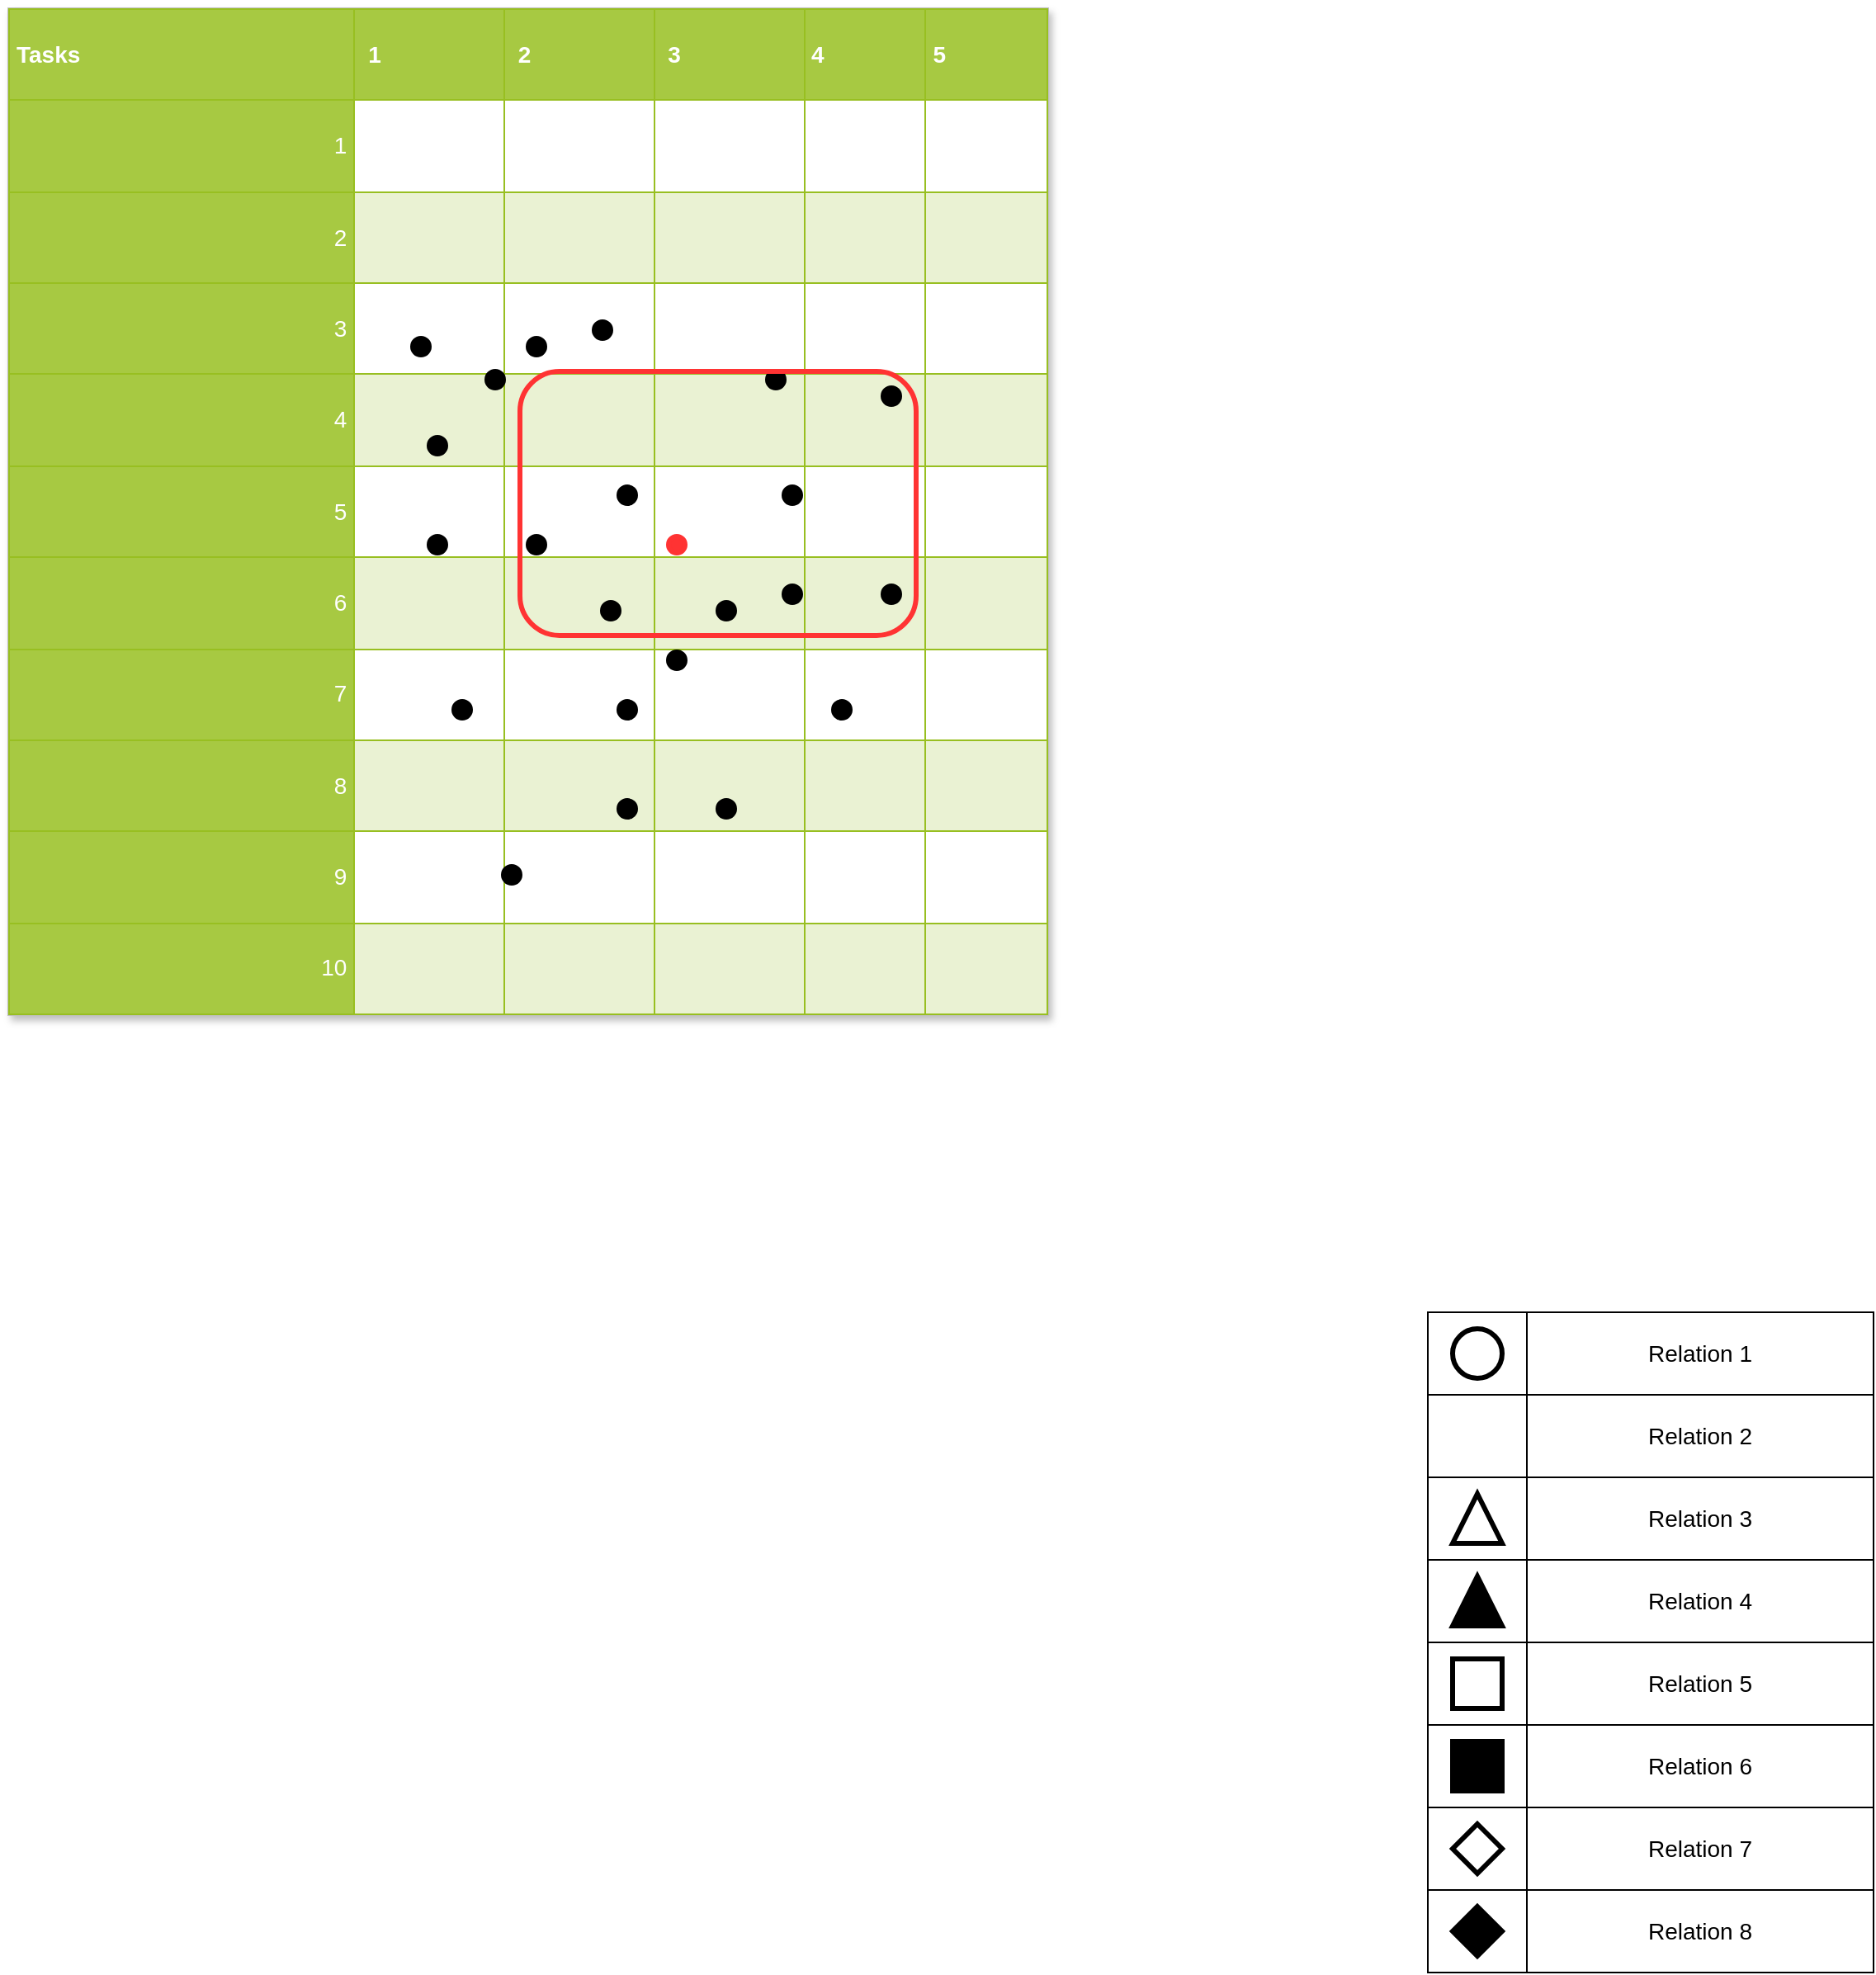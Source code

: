 <mxfile version="20.0.4" type="github">
  <diagram name="Page-1" id="bd83a815-5ea8-2e97-e5ec-87c9f400f2fa">
    <mxGraphModel dx="1550" dy="843" grid="1" gridSize="10" guides="1" tooltips="1" connect="1" arrows="1" fold="1" page="1" pageScale="1.5" pageWidth="1169" pageHeight="826" background="none" math="0" shadow="0">
      <root>
        <mxCell id="0" style=";html=1;" />
        <mxCell id="1" style=";html=1;" parent="0" />
        <mxCell id="1516e18e63f93b96-4" value="" style="whiteSpace=wrap;html=1;rounded=0;shadow=0;strokeWidth=1;fontSize=14" parent="1" vertex="1">
          <mxGeometry x="1400" y="1140" width="60" height="50" as="geometry" />
        </mxCell>
        <mxCell id="1516e18e63f93b96-5" value="Relation 8" style="whiteSpace=wrap;html=1;rounded=0;shadow=0;strokeWidth=1;fontSize=14" parent="1" vertex="1">
          <mxGeometry x="1460" y="1140" width="210" height="50" as="geometry" />
        </mxCell>
        <mxCell id="1516e18e63f93b96-12" value="" style="rhombus;whiteSpace=wrap;html=1;rounded=0;shadow=0;strokeWidth=3;fillColor=#000000;fontSize=14" parent="1" vertex="1">
          <mxGeometry x="1415" y="1150" width="30" height="30" as="geometry" />
        </mxCell>
        <mxCell id="1516e18e63f93b96-14" value="" style="whiteSpace=wrap;html=1;rounded=0;shadow=0;strokeWidth=1;fontSize=14" parent="1" vertex="1">
          <mxGeometry x="1400" y="1090" width="60" height="50" as="geometry" />
        </mxCell>
        <mxCell id="1516e18e63f93b96-15" value="Relation 7" style="whiteSpace=wrap;html=1;rounded=0;shadow=0;strokeWidth=1;fontSize=14" parent="1" vertex="1">
          <mxGeometry x="1460" y="1090" width="210" height="50" as="geometry" />
        </mxCell>
        <mxCell id="1516e18e63f93b96-18" value="" style="whiteSpace=wrap;html=1;rounded=0;shadow=0;strokeWidth=1;fontSize=14" parent="1" vertex="1">
          <mxGeometry x="1400" y="1040" width="60" height="50" as="geometry" />
        </mxCell>
        <mxCell id="1516e18e63f93b96-19" value="Relation 6" style="whiteSpace=wrap;html=1;rounded=0;shadow=0;strokeWidth=1;fontSize=14" parent="1" vertex="1">
          <mxGeometry x="1460" y="1040" width="210" height="50" as="geometry" />
        </mxCell>
        <mxCell id="1516e18e63f93b96-20" value="" style="whiteSpace=wrap;html=1;rounded=0;shadow=0;strokeWidth=1;fontSize=14" parent="1" vertex="1">
          <mxGeometry x="1400" y="990" width="60" height="50" as="geometry" />
        </mxCell>
        <mxCell id="1516e18e63f93b96-21" value="Relation 5" style="whiteSpace=wrap;html=1;rounded=0;shadow=0;strokeWidth=1;fontSize=14" parent="1" vertex="1">
          <mxGeometry x="1460" y="990" width="210" height="50" as="geometry" />
        </mxCell>
        <mxCell id="1516e18e63f93b96-22" value="" style="whiteSpace=wrap;html=1;rounded=0;shadow=0;strokeWidth=1;fontSize=14" parent="1" vertex="1">
          <mxGeometry x="1400" y="940" width="60" height="50" as="geometry" />
        </mxCell>
        <mxCell id="1516e18e63f93b96-23" value="Relation 4" style="whiteSpace=wrap;html=1;rounded=0;shadow=0;strokeWidth=1;fontSize=14" parent="1" vertex="1">
          <mxGeometry x="1460" y="940" width="210" height="50" as="geometry" />
        </mxCell>
        <mxCell id="1516e18e63f93b96-24" value="" style="whiteSpace=wrap;html=1;rounded=0;shadow=0;strokeWidth=1;fontSize=14" parent="1" vertex="1">
          <mxGeometry x="1400" y="890" width="60" height="50" as="geometry" />
        </mxCell>
        <mxCell id="1516e18e63f93b96-25" value="Relation 3" style="whiteSpace=wrap;html=1;rounded=0;shadow=0;strokeWidth=1;fontSize=14" parent="1" vertex="1">
          <mxGeometry x="1460" y="890" width="210" height="50" as="geometry" />
        </mxCell>
        <mxCell id="1516e18e63f93b96-26" value="" style="whiteSpace=wrap;html=1;rounded=0;shadow=0;strokeWidth=1;fontSize=14" parent="1" vertex="1">
          <mxGeometry x="1400" y="840" width="60" height="50" as="geometry" />
        </mxCell>
        <mxCell id="1516e18e63f93b96-27" value="Relation 2" style="whiteSpace=wrap;html=1;rounded=0;shadow=0;strokeWidth=1;fontSize=14" parent="1" vertex="1">
          <mxGeometry x="1460" y="840" width="210" height="50" as="geometry" />
        </mxCell>
        <mxCell id="1516e18e63f93b96-28" value="" style="whiteSpace=wrap;html=1;rounded=0;shadow=0;strokeWidth=1;fontSize=14" parent="1" vertex="1">
          <mxGeometry x="1400" y="790" width="60" height="50" as="geometry" />
        </mxCell>
        <mxCell id="1516e18e63f93b96-29" value="Relation 1" style="whiteSpace=wrap;html=1;rounded=0;shadow=0;strokeWidth=1;fontSize=14" parent="1" vertex="1">
          <mxGeometry x="1460" y="790" width="210" height="50" as="geometry" />
        </mxCell>
        <object label="&lt;table border=&quot;1&quot; width=&quot;100%&quot; cellpadding=&quot;4&quot; style=&quot;width: 100% ; height: 100% ; border-collapse: collapse&quot;&gt;&lt;tbody&gt;&lt;tr style=&quot;background-color: #a7c942 ; color: #ffffff ; border: 1px solid #98bf21&quot;&gt;&lt;th&gt;Tasks&lt;/th&gt;&lt;th&gt;&amp;nbsp;1&lt;/th&gt;&lt;th&gt;&amp;nbsp;2&lt;/th&gt;&lt;th&gt;&amp;nbsp;3&lt;/th&gt;&lt;th&gt;4&lt;/th&gt;&lt;th&gt;5&lt;/th&gt;&lt;/tr&gt;&lt;tr style=&quot;border: 1px solid #98bf21&quot;&gt;&lt;td style=&quot;text-align: right; background-color: rgb(167, 201, 66); color: rgb(255, 255, 255); border: 1px solid rgb(152, 191, 33);&quot;&gt;1&lt;/td&gt;&lt;td&gt;&lt;/td&gt;&lt;td&gt;&lt;/td&gt;&lt;td&gt;&lt;br&gt;&lt;/td&gt;&lt;td&gt;&lt;br&gt;&lt;/td&gt;&lt;td&gt;&lt;br&gt;&lt;/td&gt;&lt;/tr&gt;&lt;tr style=&quot;background-color: #eaf2d3 ; border: 1px solid #98bf21&quot;&gt;&lt;td style=&quot;text-align: right; background-color: rgb(167, 201, 66); color: rgb(255, 255, 255); border: 1px solid rgb(152, 191, 33);&quot;&gt;2&lt;/td&gt;&lt;td&gt;&lt;/td&gt;&lt;td&gt;&lt;/td&gt;&lt;td&gt;&lt;br&gt;&lt;/td&gt;&lt;td&gt;&lt;br&gt;&lt;/td&gt;&lt;td&gt;&lt;br&gt;&lt;/td&gt;&lt;/tr&gt;&lt;tr style=&quot;border: 1px solid #98bf21&quot;&gt;&lt;td style=&quot;text-align: right; background-color: rgb(167, 201, 66); color: rgb(255, 255, 255); border: 1px solid rgb(152, 191, 33);&quot;&gt;3&lt;/td&gt;&lt;td&gt;&lt;/td&gt;&lt;td&gt;&lt;/td&gt;&lt;td&gt;&lt;br&gt;&lt;/td&gt;&lt;td&gt;&lt;br&gt;&lt;/td&gt;&lt;td&gt;&lt;br&gt;&lt;/td&gt;&lt;/tr&gt;&lt;tr style=&quot;background-color: #eaf2d3 ; border: 1px solid #98bf21&quot;&gt;&lt;td style=&quot;text-align: right; background-color: rgb(167, 201, 66); color: rgb(255, 255, 255); border: 1px solid rgb(152, 191, 33);&quot;&gt;&amp;nbsp;4&lt;/td&gt;&lt;td&gt;&lt;/td&gt;&lt;td&gt;&lt;/td&gt;&lt;td&gt;&lt;br&gt;&lt;/td&gt;&lt;td&gt;&lt;br&gt;&lt;/td&gt;&lt;td&gt;&lt;br&gt;&lt;/td&gt;&lt;/tr&gt;&lt;tr style=&quot;border: 1px solid #98bf21&quot;&gt;&lt;td style=&quot;text-align: right; background-color: rgb(167, 201, 66); color: rgb(255, 255, 255); border: 1px solid rgb(152, 191, 33);&quot;&gt;5&lt;br&gt;&lt;/td&gt;&lt;td style=&quot;text-align: right;&quot;&gt;&lt;br&gt;&lt;/td&gt;&lt;td style=&quot;text-align: right;&quot;&gt;&lt;br&gt;&lt;/td&gt;&lt;td style=&quot;text-align: right;&quot;&gt;&lt;br&gt;&lt;/td&gt;&lt;td style=&quot;text-align: right;&quot;&gt;&lt;br&gt;&lt;/td&gt;&lt;td style=&quot;text-align: right;&quot;&gt;&lt;br&gt;&lt;/td&gt;&lt;/tr&gt;&lt;tr style=&quot;background-color: #eaf2d3 ; border: 1px solid #98bf21&quot;&gt;&lt;td style=&quot;text-align: right; background-color: rgb(167, 201, 66); color: rgb(255, 255, 255); border: 1px solid rgb(152, 191, 33);&quot;&gt;6&lt;br&gt;&lt;/td&gt;&lt;td style=&quot;text-align: right;&quot;&gt;&lt;br&gt;&lt;/td&gt;&lt;td style=&quot;text-align: right;&quot;&gt;&lt;br&gt;&lt;/td&gt;&lt;td style=&quot;text-align: right;&quot;&gt;&lt;br&gt;&lt;/td&gt;&lt;td style=&quot;text-align: right;&quot;&gt;&lt;br&gt;&lt;/td&gt;&lt;td style=&quot;text-align: right;&quot;&gt;&lt;br&gt;&lt;/td&gt;&lt;/tr&gt;&lt;tr style=&quot;border: 1px solid #98bf21&quot;&gt;&lt;td style=&quot;text-align: right; background-color: rgb(167, 201, 66); color: rgb(255, 255, 255); border: 1px solid rgb(152, 191, 33);&quot;&gt;&amp;nbsp;7&lt;br&gt;&lt;/td&gt;&lt;td style=&quot;text-align: right;&quot;&gt;&lt;br&gt;&lt;/td&gt;&lt;td style=&quot;text-align: right;&quot;&gt;&lt;br&gt;&lt;/td&gt;&lt;td style=&quot;text-align: right;&quot;&gt;&lt;br&gt;&lt;/td&gt;&lt;td style=&quot;text-align: right;&quot;&gt;&lt;br&gt;&lt;/td&gt;&lt;td style=&quot;text-align: right;&quot;&gt;&lt;br&gt;&lt;/td&gt;&lt;/tr&gt;&lt;tr style=&quot;background-color: #eaf2d3 ; border: 1px solid #98bf21&quot;&gt;&lt;td style=&quot;text-align: right; background-color: rgb(167, 201, 66); color: rgb(255, 255, 255); border: 1px solid rgb(152, 191, 33);&quot;&gt;8&lt;br&gt;&lt;/td&gt;&lt;td style=&quot;text-align: right;&quot;&gt;&lt;br&gt;&lt;/td&gt;&lt;td style=&quot;text-align: right;&quot;&gt;&lt;br&gt;&lt;/td&gt;&lt;td style=&quot;text-align: right;&quot;&gt;&lt;br&gt;&lt;/td&gt;&lt;td style=&quot;text-align: right;&quot;&gt;&lt;br&gt;&lt;/td&gt;&lt;td style=&quot;text-align: right;&quot;&gt;&lt;br&gt;&lt;/td&gt;&lt;/tr&gt;&lt;tr style=&quot;border: 1px solid #98bf21&quot;&gt;&lt;td style=&quot;text-align: right; background-color: rgb(167, 201, 66); color: rgb(255, 255, 255); border: 1px solid rgb(152, 191, 33);&quot;&gt;9&lt;br&gt;&lt;/td&gt;&lt;td style=&quot;text-align: right;&quot;&gt;&lt;br&gt;&lt;/td&gt;&lt;td style=&quot;text-align: right;&quot;&gt;&lt;br&gt;&lt;/td&gt;&lt;td style=&quot;text-align: right;&quot;&gt;&lt;br&gt;&lt;/td&gt;&lt;td style=&quot;text-align: right;&quot;&gt;&lt;br&gt;&lt;/td&gt;&lt;td style=&quot;text-align: right;&quot;&gt;&lt;br&gt;&lt;/td&gt;&lt;/tr&gt;&lt;tr style=&quot;background-color: #eaf2d3 ; border: 1px solid #98bf21&quot;&gt;&lt;td style=&quot;text-align: right; background-color: rgb(167, 201, 66); color: rgb(255, 255, 255); border: 1px solid rgb(152, 191, 33);&quot;&gt;10&lt;br&gt;&lt;/td&gt;&lt;td&gt;&lt;br&gt;&lt;/td&gt;&lt;td&gt;&lt;br&gt;&lt;/td&gt;&lt;td&gt;&lt;br&gt;&lt;/td&gt;&lt;td&gt;&lt;br&gt;&lt;/td&gt;&lt;td&gt;&lt;br&gt;&lt;/td&gt;&lt;/tr&gt;&lt;/tbody&gt;&lt;/table&gt;" Y="" id="1516e18e63f93b96-1">
          <mxCell style="text;html=1;strokeColor=#c0c0c0;fillColor=#ffffff;overflow=fill;rounded=0;shadow=1;fontSize=14;fontColor=#000000;deletable=1;resizable=1;fixedWidth=0;autosize=1;imageAspect=1;" parent="1" vertex="1">
            <mxGeometry x="540" width="630" height="610" as="geometry" />
          </mxCell>
        </object>
        <mxCell id="1516e18e63f93b96-6" value="" style="ellipse;whiteSpace=wrap;html=1;rounded=0;shadow=0;strokeWidth=3;fontSize=14" parent="1" vertex="1">
          <mxGeometry x="1415" y="800" width="30" height="30" as="geometry" />
        </mxCell>
        <mxCell id="1516e18e63f93b96-7" value="" style="ellipse;whiteSpace=wrap;html=1;rounded=0;shadow=0;strokeWidth=3;fontSize=14;fillColor=#000000;" parent="1" vertex="1">
          <mxGeometry x="810" y="420" width="10" height="10" as="geometry" />
        </mxCell>
        <mxCell id="1516e18e63f93b96-8" value="" style="triangle;whiteSpace=wrap;html=1;rounded=0;shadow=0;strokeWidth=3;fillColor=#000000;fontSize=14;direction=north;" parent="1" vertex="1">
          <mxGeometry x="1415" y="950" width="30" height="30" as="geometry" />
        </mxCell>
        <mxCell id="1516e18e63f93b96-9" value="" style="triangle;whiteSpace=wrap;html=1;rounded=0;shadow=0;strokeWidth=3;fontSize=14;direction=north;" parent="1" vertex="1">
          <mxGeometry x="1415" y="900" width="30" height="30" as="geometry" />
        </mxCell>
        <mxCell id="1516e18e63f93b96-10" value="" style="whiteSpace=wrap;html=1;rounded=0;shadow=0;strokeWidth=3;fontSize=14" parent="1" vertex="1">
          <mxGeometry x="1415" y="1000" width="30" height="30" as="geometry" />
        </mxCell>
        <mxCell id="1516e18e63f93b96-11" value="" style="whiteSpace=wrap;html=1;rounded=0;shadow=0;strokeWidth=3;fillColor=#000000;fontSize=14" parent="1" vertex="1">
          <mxGeometry x="1415" y="1050" width="30" height="30" as="geometry" />
        </mxCell>
        <mxCell id="1516e18e63f93b96-13" value="" style="rhombus;whiteSpace=wrap;html=1;rounded=0;shadow=0;strokeWidth=3;fontSize=14" parent="1" vertex="1">
          <mxGeometry x="1415" y="1100" width="30" height="30" as="geometry" />
        </mxCell>
        <mxCell id="Y8sGtOeTiqW53uMvUCJc-3" value="" style="ellipse;whiteSpace=wrap;html=1;rounded=0;shadow=0;strokeWidth=3;fontSize=14;fillColor=#000000;" vertex="1" parent="1">
          <mxGeometry x="910" y="420" width="10" height="10" as="geometry" />
        </mxCell>
        <mxCell id="Y8sGtOeTiqW53uMvUCJc-4" value="" style="ellipse;whiteSpace=wrap;html=1;rounded=0;shadow=0;strokeWidth=3;fontSize=14;fillColor=#000000;" vertex="1" parent="1">
          <mxGeometry x="900" y="360" width="10" height="10" as="geometry" />
        </mxCell>
        <mxCell id="Y8sGtOeTiqW53uMvUCJc-5" value="" style="ellipse;whiteSpace=wrap;html=1;rounded=0;shadow=0;strokeWidth=3;fontSize=14;fillColor=#000000;" vertex="1" parent="1">
          <mxGeometry x="970" y="360" width="10" height="10" as="geometry" />
        </mxCell>
        <mxCell id="Y8sGtOeTiqW53uMvUCJc-6" value="" style="ellipse;whiteSpace=wrap;html=1;rounded=0;shadow=0;strokeWidth=3;fontSize=14;fillColor=#000000;" vertex="1" parent="1">
          <mxGeometry x="840" y="520" width="10" height="10" as="geometry" />
        </mxCell>
        <mxCell id="Y8sGtOeTiqW53uMvUCJc-7" value="" style="ellipse;whiteSpace=wrap;html=1;rounded=0;shadow=0;strokeWidth=3;fontSize=14;fillColor=#000000;" vertex="1" parent="1">
          <mxGeometry x="1040" y="420" width="10" height="10" as="geometry" />
        </mxCell>
        <mxCell id="Y8sGtOeTiqW53uMvUCJc-8" value="" style="ellipse;whiteSpace=wrap;html=1;rounded=0;shadow=0;strokeWidth=3;fontSize=14;fillColor=#000000;" vertex="1" parent="1">
          <mxGeometry x="910" y="480" width="10" height="10" as="geometry" />
        </mxCell>
        <mxCell id="Y8sGtOeTiqW53uMvUCJc-9" value="" style="ellipse;whiteSpace=wrap;html=1;rounded=0;shadow=0;strokeWidth=3;fontSize=14;fillColor=#000000;" vertex="1" parent="1">
          <mxGeometry x="970" y="480" width="10" height="10" as="geometry" />
        </mxCell>
        <mxCell id="Y8sGtOeTiqW53uMvUCJc-13" value="" style="ellipse;whiteSpace=wrap;html=1;rounded=0;shadow=0;strokeWidth=3;fontSize=14;fillColor=#000000;" vertex="1" parent="1">
          <mxGeometry x="910" y="290" width="10" height="10" as="geometry" />
        </mxCell>
        <mxCell id="Y8sGtOeTiqW53uMvUCJc-14" value="" style="ellipse;whiteSpace=wrap;html=1;rounded=0;shadow=0;strokeWidth=3;fontSize=14;fillColor=#000000;" vertex="1" parent="1">
          <mxGeometry x="1010" y="290" width="10" height="10" as="geometry" />
        </mxCell>
        <mxCell id="Y8sGtOeTiqW53uMvUCJc-15" value="" style="ellipse;whiteSpace=wrap;html=1;rounded=0;shadow=0;strokeWidth=3;fontSize=14;fillColor=#000000;" vertex="1" parent="1">
          <mxGeometry x="1000" y="220" width="10" height="10" as="geometry" />
        </mxCell>
        <mxCell id="Y8sGtOeTiqW53uMvUCJc-16" value="" style="ellipse;whiteSpace=wrap;html=1;rounded=0;shadow=0;strokeWidth=3;fontSize=14;fillColor=#000000;" vertex="1" parent="1">
          <mxGeometry x="1070" y="230" width="10" height="10" as="geometry" />
        </mxCell>
        <mxCell id="Y8sGtOeTiqW53uMvUCJc-17" value="" style="ellipse;whiteSpace=wrap;html=1;rounded=0;shadow=0;strokeWidth=3;fontSize=14;fillColor=#000000;" vertex="1" parent="1">
          <mxGeometry x="940" y="390" width="10" height="10" as="geometry" />
        </mxCell>
        <mxCell id="Y8sGtOeTiqW53uMvUCJc-18" value="" style="ellipse;whiteSpace=wrap;html=1;rounded=0;shadow=0;strokeWidth=3;fontSize=14;fillColor=#FF3333;strokeColor=#FF3333;" vertex="1" parent="1">
          <mxGeometry x="940" y="320" width="10" height="10" as="geometry" />
        </mxCell>
        <mxCell id="Y8sGtOeTiqW53uMvUCJc-19" value="" style="ellipse;whiteSpace=wrap;html=1;rounded=0;shadow=0;strokeWidth=3;fontSize=14;fillColor=#000000;" vertex="1" parent="1">
          <mxGeometry x="1010" y="350" width="10" height="10" as="geometry" />
        </mxCell>
        <mxCell id="Y8sGtOeTiqW53uMvUCJc-20" value="" style="ellipse;whiteSpace=wrap;html=1;rounded=0;shadow=0;strokeWidth=3;fontSize=14;fillColor=#000000;" vertex="1" parent="1">
          <mxGeometry x="1070" y="350" width="10" height="10" as="geometry" />
        </mxCell>
        <mxCell id="Y8sGtOeTiqW53uMvUCJc-21" value="" style="ellipse;whiteSpace=wrap;html=1;rounded=0;shadow=0;strokeWidth=3;fontSize=14;fillColor=#000000;" vertex="1" parent="1">
          <mxGeometry x="795" y="260" width="10" height="10" as="geometry" />
        </mxCell>
        <mxCell id="Y8sGtOeTiqW53uMvUCJc-22" value="" style="ellipse;whiteSpace=wrap;html=1;rounded=0;shadow=0;strokeWidth=3;fontSize=14;fillColor=#000000;" vertex="1" parent="1">
          <mxGeometry x="785" y="200" width="10" height="10" as="geometry" />
        </mxCell>
        <mxCell id="Y8sGtOeTiqW53uMvUCJc-23" value="" style="ellipse;whiteSpace=wrap;html=1;rounded=0;shadow=0;strokeWidth=3;fontSize=14;fillColor=#000000;" vertex="1" parent="1">
          <mxGeometry x="855" y="200" width="10" height="10" as="geometry" />
        </mxCell>
        <mxCell id="Y8sGtOeTiqW53uMvUCJc-24" value="" style="ellipse;whiteSpace=wrap;html=1;rounded=0;shadow=0;strokeWidth=3;fontSize=14;fillColor=#000000;" vertex="1" parent="1">
          <mxGeometry x="795" y="320" width="10" height="10" as="geometry" />
        </mxCell>
        <mxCell id="Y8sGtOeTiqW53uMvUCJc-25" value="" style="ellipse;whiteSpace=wrap;html=1;rounded=0;shadow=0;strokeWidth=3;fontSize=14;fillColor=#000000;" vertex="1" parent="1">
          <mxGeometry x="855" y="320" width="10" height="10" as="geometry" />
        </mxCell>
        <mxCell id="Y8sGtOeTiqW53uMvUCJc-26" value="" style="ellipse;whiteSpace=wrap;html=1;rounded=0;shadow=0;strokeWidth=3;fontSize=14;fillColor=#000000;" vertex="1" parent="1">
          <mxGeometry x="830" y="220" width="10" height="10" as="geometry" />
        </mxCell>
        <mxCell id="Y8sGtOeTiqW53uMvUCJc-27" value="" style="ellipse;whiteSpace=wrap;html=1;rounded=0;shadow=0;strokeWidth=3;fontSize=14;fillColor=#000000;" vertex="1" parent="1">
          <mxGeometry x="895" y="190" width="10" height="10" as="geometry" />
        </mxCell>
        <mxCell id="Y8sGtOeTiqW53uMvUCJc-30" value="" style="rounded=1;whiteSpace=wrap;html=1;strokeColor=#FF3333;fillColor=none;strokeWidth=3;" vertex="1" parent="1">
          <mxGeometry x="850" y="220" width="240" height="160" as="geometry" />
        </mxCell>
      </root>
    </mxGraphModel>
  </diagram>
</mxfile>
